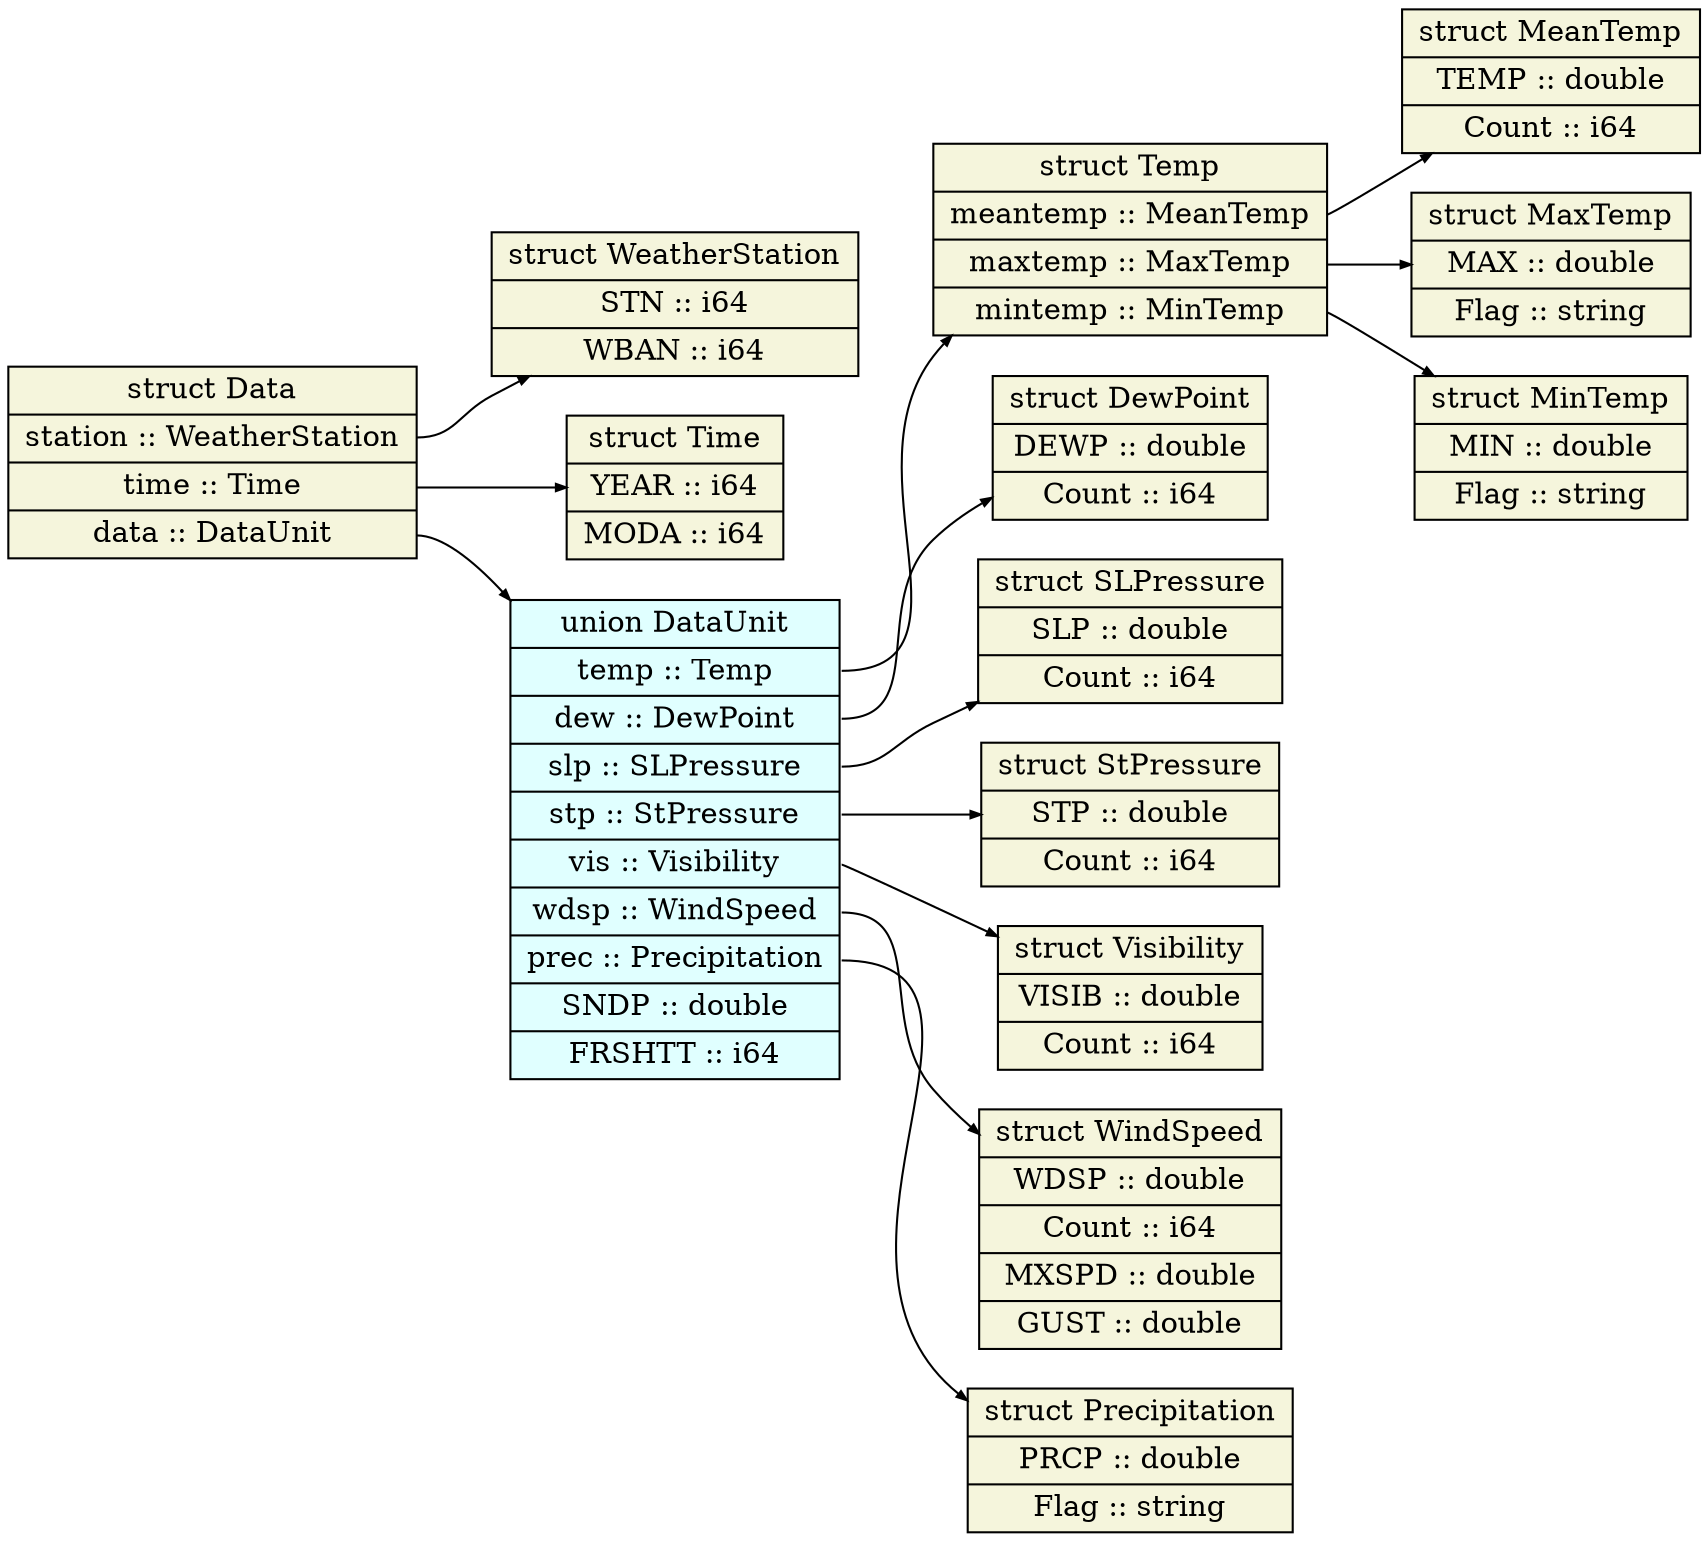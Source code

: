digraph "WeatherAnalytics" {
node [style=filled, shape=record];
edge [arrowsize=0.5];
rankdir=LR
node [fillcolor=beige];
Data [label="struct Data|<field_station>station :: WeatherStation|<field_time>time :: Time|<field_data>data :: DataUnit"];
node [fillcolor=beige];
WeatherStation [label="struct WeatherStation|<field_STN>STN :: i64|<field_WBAN>WBAN :: i64"];
node [fillcolor=beige];
Time [label="struct Time|<field_YEAR>YEAR :: i64|<field_MODA>MODA :: i64"];
node [fillcolor=lightcyan];
DataUnit [label="union DataUnit|<field_temp>temp :: Temp|<field_dew>dew :: DewPoint|<field_slp>slp :: SLPressure|<field_stp>stp :: StPressure|<field_vis>vis :: Visibility|<field_wdsp>wdsp :: WindSpeed|<field_prec>prec :: Precipitation|<field_SNDP>SNDP :: double|<field_FRSHTT>FRSHTT :: i64"];
node [fillcolor=beige];
Temp [label="struct Temp|<field_meantemp>meantemp :: MeanTemp|<field_maxtemp>maxtemp :: MaxTemp|<field_mintemp>mintemp :: MinTemp"];
node [fillcolor=beige];
MeanTemp [label="struct MeanTemp|<field_TEMP>TEMP :: double|<field_Count>Count :: i64"];
node [fillcolor=beige];
MaxTemp [label="struct MaxTemp|<field_MAX>MAX :: double|<field_Flag>Flag :: string"];
node [fillcolor=beige];
MinTemp [label="struct MinTemp|<field_MIN>MIN :: double|<field_Flag>Flag :: string"];
node [fillcolor=beige];
DewPoint [label="struct DewPoint|<field_DEWP>DEWP :: double|<field_Count>Count :: i64"];
node [fillcolor=beige];
SLPressure [label="struct SLPressure|<field_SLP>SLP :: double|<field_Count>Count :: i64"];
node [fillcolor=beige];
StPressure [label="struct StPressure|<field_STP>STP :: double|<field_Count>Count :: i64"];
node [fillcolor=beige];
Visibility [label="struct Visibility|<field_VISIB>VISIB :: double|<field_Count>Count :: i64"];
node [fillcolor=beige];
WindSpeed [label="struct WindSpeed|<field_WDSP>WDSP :: double|<field_Count>Count :: i64|<field_MXSPD>MXSPD :: double|<field_GUST>GUST :: double"];
node [fillcolor=beige];
Precipitation [label="struct Precipitation|<field_PRCP>PRCP :: double|<field_Flag>Flag :: string"];
Data:field_station -> WeatherStation
Data:field_time -> Time
Data:field_data -> DataUnit
DataUnit:field_temp -> Temp
DataUnit:field_dew -> DewPoint
DataUnit:field_slp -> SLPressure
DataUnit:field_stp -> StPressure
DataUnit:field_vis -> Visibility
DataUnit:field_wdsp -> WindSpeed
DataUnit:field_prec -> Precipitation
Temp:field_meantemp -> MeanTemp
Temp:field_maxtemp -> MaxTemp
Temp:field_mintemp -> MinTemp
}
